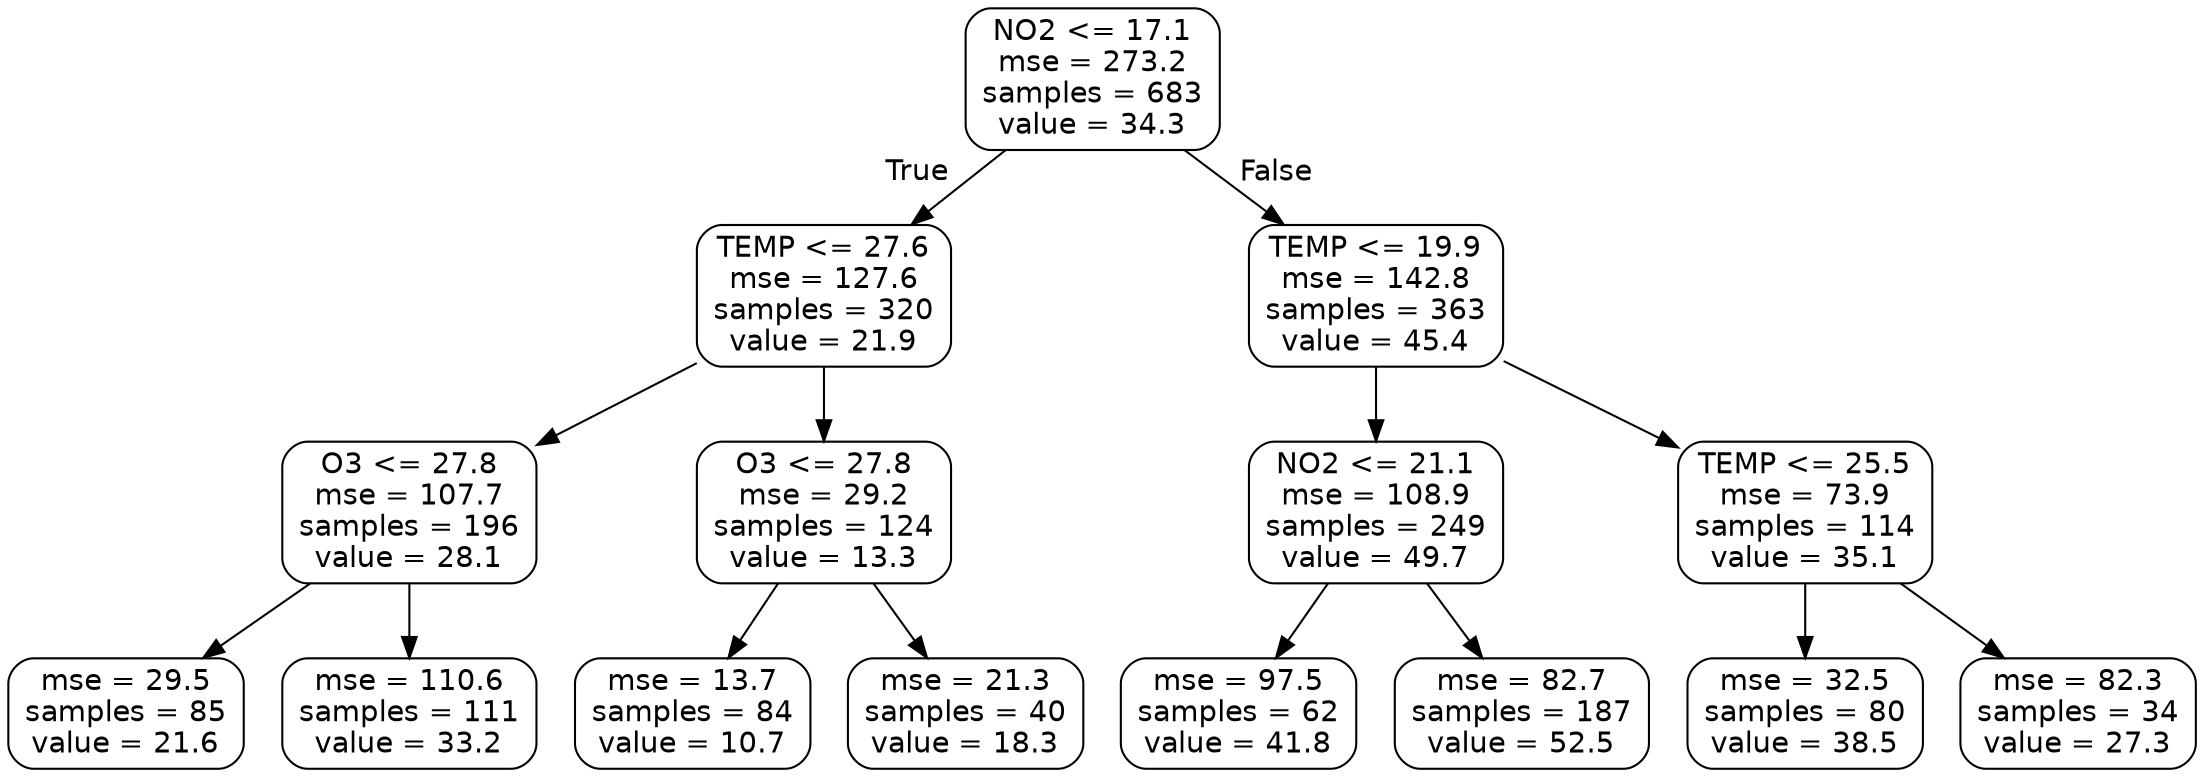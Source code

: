 digraph Tree {
node [shape=box, style="rounded", color="black", fontname=helvetica] ;
edge [fontname=helvetica] ;
0 [label="NO2 <= 17.1\nmse = 273.2\nsamples = 683\nvalue = 34.3"] ;
1 [label="TEMP <= 27.6\nmse = 127.6\nsamples = 320\nvalue = 21.9"] ;
0 -> 1 [labeldistance=2.5, labelangle=45, headlabel="True"] ;
2 [label="O3 <= 27.8\nmse = 107.7\nsamples = 196\nvalue = 28.1"] ;
1 -> 2 ;
3 [label="mse = 29.5\nsamples = 85\nvalue = 21.6"] ;
2 -> 3 ;
4 [label="mse = 110.6\nsamples = 111\nvalue = 33.2"] ;
2 -> 4 ;
5 [label="O3 <= 27.8\nmse = 29.2\nsamples = 124\nvalue = 13.3"] ;
1 -> 5 ;
6 [label="mse = 13.7\nsamples = 84\nvalue = 10.7"] ;
5 -> 6 ;
7 [label="mse = 21.3\nsamples = 40\nvalue = 18.3"] ;
5 -> 7 ;
8 [label="TEMP <= 19.9\nmse = 142.8\nsamples = 363\nvalue = 45.4"] ;
0 -> 8 [labeldistance=2.5, labelangle=-45, headlabel="False"] ;
9 [label="NO2 <= 21.1\nmse = 108.9\nsamples = 249\nvalue = 49.7"] ;
8 -> 9 ;
10 [label="mse = 97.5\nsamples = 62\nvalue = 41.8"] ;
9 -> 10 ;
11 [label="mse = 82.7\nsamples = 187\nvalue = 52.5"] ;
9 -> 11 ;
12 [label="TEMP <= 25.5\nmse = 73.9\nsamples = 114\nvalue = 35.1"] ;
8 -> 12 ;
13 [label="mse = 32.5\nsamples = 80\nvalue = 38.5"] ;
12 -> 13 ;
14 [label="mse = 82.3\nsamples = 34\nvalue = 27.3"] ;
12 -> 14 ;
}